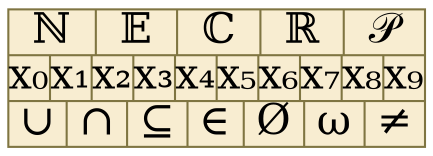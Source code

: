 
digraph proof {
   
   graph [ 
      overlap=false
      splines=ortho
      //splines=true
      concentrate=true 
      bgcolor=transparent
      outputorder="edgesfirst"
      fontsize = 20
   ];
   node [ 
      margin=0
      width=0 
      height=0
      style=filled
      fillcolor="#F8EDD1"
      fontcolor=black
      color="#7F7542"
      shape=record 
      fontsize = 20
   ];


	claim [ fillcolor="#F8EDD1", label="{{ℕ|𝔼|ℂ|ℝ|𝒫}|{x₀|x₁|x₂|x₃|x₄|x₅|x₆|x₇|x₈|x₉}|{∪|∩|⊆|∈|Ø|ω|≠}}" ]


}

